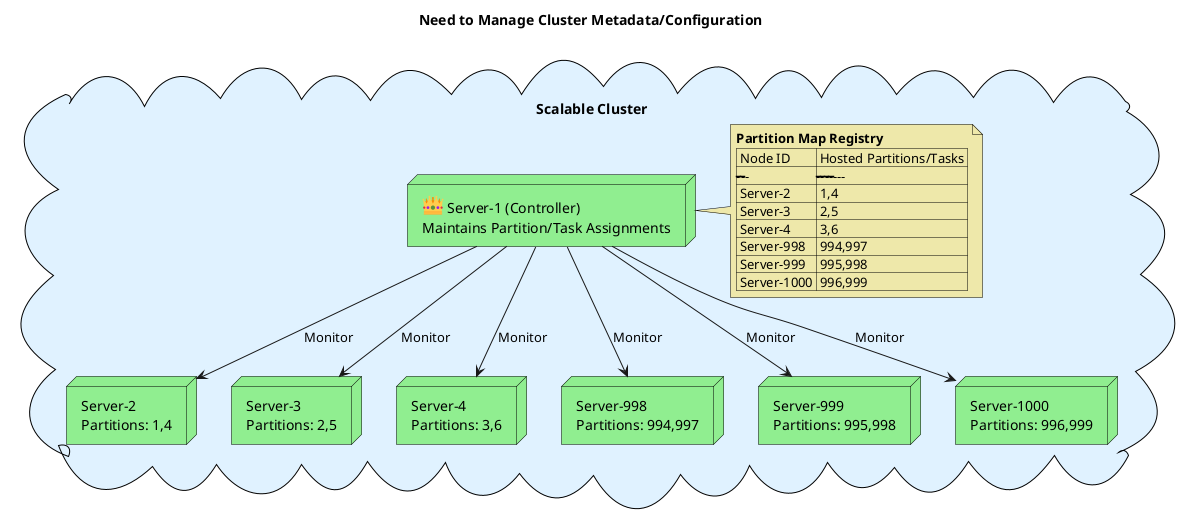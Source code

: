 @startuml
skinparam Shadowing false

skinparam cloud {
    BackgroundColor #E0F2FF
    BorderColor Black
}

skinparam node {
    BackgroundColor White
    BorderColor Black
    RoundCorner 20
}

skinparam note {
    BackgroundColor PaleGoldenRod
    BorderColor Black
}

title **Need to Manage Cluster Metadata/Configuration**

cloud "Scalable Cluster" {
    
    node "<:crown:> Server-1 (Controller)\nMaintains Partition/Task Assignments" as S1 #LightGreen

    node "Server-2\nPartitions: 1,4" as S2 #LightGreen
    node "Server-3\nPartitions: 2,5" as S3 #LightGreen
    node "Server-4\nPartitions: 3,6" as S4 #LightGreen
    node "Server-998\nPartitions: 994,997" as S998 #LightGreen
    node "Server-999\nPartitions: 995,998" as S999 #LightGreen
    node "Server-1000\nPartitions: 996,999" as S1000 #LightGreen

    S1 -down-> S2 : Monitor
    S1 -down-> S3 : Monitor
    S1 -down-> S4 : Monitor
    S1 -down-> S998 : Monitor
    S1 -down-> S999 : Monitor
    S1 -down-> S1000 : Monitor

    note right of S1
        **Partition Map Registry**  
        | Node ID   | Hosted Partitions/Tasks |
        |-----------|-----------------------|
        | Server-2  | 1,4   |
        | Server-3  | 2,5   |
        | Server-4  | 3,6   |
        | Server-998 | 994,997 |
        | Server-999 | 995,998 |
        | Server-1000 | 996,999 |
    end note
}
@enduml

